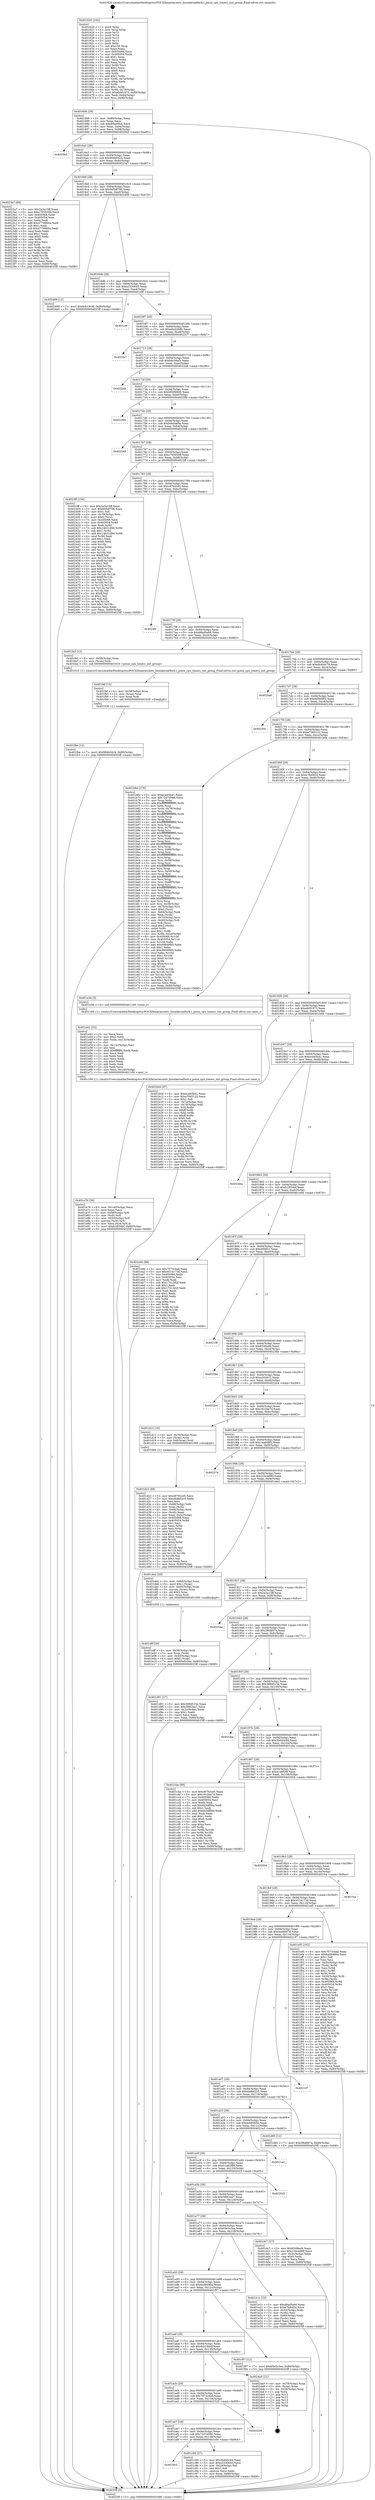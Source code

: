 digraph "0x401620" {
  label = "0x401620 (/mnt/c/Users/mathe/Desktop/tcc/POCII/binaries/extr_linuxkernelfork.c_posix_cpu_timers_init_group_Final-ollvm.out::main(0))"
  labelloc = "t"
  node[shape=record]

  Entry [label="",width=0.3,height=0.3,shape=circle,fillcolor=black,style=filled]
  "0x401686" [label="{
     0x401686 [29]\l
     | [instrs]\l
     &nbsp;&nbsp;0x401686 \<+3\>: mov -0x80(%rbp),%eax\l
     &nbsp;&nbsp;0x401689 \<+2\>: mov %eax,%ecx\l
     &nbsp;&nbsp;0x40168b \<+6\>: sub $0x8f4a93b4,%ecx\l
     &nbsp;&nbsp;0x401691 \<+6\>: mov %eax,-0x94(%rbp)\l
     &nbsp;&nbsp;0x401697 \<+6\>: mov %ecx,-0x98(%rbp)\l
     &nbsp;&nbsp;0x40169d \<+6\>: je 00000000004020b5 \<main+0xa95\>\l
  }"]
  "0x4020b5" [label="{
     0x4020b5\l
  }", style=dashed]
  "0x4016a3" [label="{
     0x4016a3 [28]\l
     | [instrs]\l
     &nbsp;&nbsp;0x4016a3 \<+5\>: jmp 00000000004016a8 \<main+0x88\>\l
     &nbsp;&nbsp;0x4016a8 \<+6\>: mov -0x94(%rbp),%eax\l
     &nbsp;&nbsp;0x4016ae \<+5\>: sub $0x984b0424,%eax\l
     &nbsp;&nbsp;0x4016b3 \<+6\>: mov %eax,-0x9c(%rbp)\l
     &nbsp;&nbsp;0x4016b9 \<+6\>: je 00000000004023a7 \<main+0xd87\>\l
  }"]
  Exit [label="",width=0.3,height=0.3,shape=circle,fillcolor=black,style=filled,peripheries=2]
  "0x4023a7" [label="{
     0x4023a7 [88]\l
     | [instrs]\l
     &nbsp;&nbsp;0x4023a7 \<+5\>: mov $0x2a3a15ff,%eax\l
     &nbsp;&nbsp;0x4023ac \<+5\>: mov $0xc7659308,%ecx\l
     &nbsp;&nbsp;0x4023b1 \<+7\>: mov 0x405068,%edx\l
     &nbsp;&nbsp;0x4023b8 \<+7\>: mov 0x405054,%esi\l
     &nbsp;&nbsp;0x4023bf \<+2\>: mov %edx,%edi\l
     &nbsp;&nbsp;0x4023c1 \<+6\>: add $0x4779860a,%edi\l
     &nbsp;&nbsp;0x4023c7 \<+3\>: sub $0x1,%edi\l
     &nbsp;&nbsp;0x4023ca \<+6\>: sub $0x4779860a,%edi\l
     &nbsp;&nbsp;0x4023d0 \<+3\>: imul %edi,%edx\l
     &nbsp;&nbsp;0x4023d3 \<+3\>: and $0x1,%edx\l
     &nbsp;&nbsp;0x4023d6 \<+3\>: cmp $0x0,%edx\l
     &nbsp;&nbsp;0x4023d9 \<+4\>: sete %r8b\l
     &nbsp;&nbsp;0x4023dd \<+3\>: cmp $0xa,%esi\l
     &nbsp;&nbsp;0x4023e0 \<+4\>: setl %r9b\l
     &nbsp;&nbsp;0x4023e4 \<+3\>: mov %r8b,%r10b\l
     &nbsp;&nbsp;0x4023e7 \<+3\>: and %r9b,%r10b\l
     &nbsp;&nbsp;0x4023ea \<+3\>: xor %r9b,%r8b\l
     &nbsp;&nbsp;0x4023ed \<+3\>: or %r8b,%r10b\l
     &nbsp;&nbsp;0x4023f0 \<+4\>: test $0x1,%r10b\l
     &nbsp;&nbsp;0x4023f4 \<+3\>: cmovne %ecx,%eax\l
     &nbsp;&nbsp;0x4023f7 \<+3\>: mov %eax,-0x80(%rbp)\l
     &nbsp;&nbsp;0x4023fa \<+5\>: jmp 00000000004025ff \<main+0xfdf\>\l
  }"]
  "0x4016bf" [label="{
     0x4016bf [28]\l
     | [instrs]\l
     &nbsp;&nbsp;0x4016bf \<+5\>: jmp 00000000004016c4 \<main+0xa4\>\l
     &nbsp;&nbsp;0x4016c4 \<+6\>: mov -0x94(%rbp),%eax\l
     &nbsp;&nbsp;0x4016ca \<+5\>: sub $0x9d5df706,%eax\l
     &nbsp;&nbsp;0x4016cf \<+6\>: mov %eax,-0xa0(%rbp)\l
     &nbsp;&nbsp;0x4016d5 \<+6\>: je 0000000000402499 \<main+0xe79\>\l
  }"]
  "0x401fbe" [label="{
     0x401fbe [12]\l
     | [instrs]\l
     &nbsp;&nbsp;0x401fbe \<+7\>: movl $0x984b0424,-0x80(%rbp)\l
     &nbsp;&nbsp;0x401fc5 \<+5\>: jmp 00000000004025ff \<main+0xfdf\>\l
  }"]
  "0x402499" [label="{
     0x402499 [12]\l
     | [instrs]\l
     &nbsp;&nbsp;0x402499 \<+7\>: movl $0x6cb1944f,-0x80(%rbp)\l
     &nbsp;&nbsp;0x4024a0 \<+5\>: jmp 00000000004025ff \<main+0xfdf\>\l
  }"]
  "0x4016db" [label="{
     0x4016db [28]\l
     | [instrs]\l
     &nbsp;&nbsp;0x4016db \<+5\>: jmp 00000000004016e0 \<main+0xc0\>\l
     &nbsp;&nbsp;0x4016e0 \<+6\>: mov -0x94(%rbp),%eax\l
     &nbsp;&nbsp;0x4016e6 \<+5\>: sub $0xa3330645,%eax\l
     &nbsp;&nbsp;0x4016eb \<+6\>: mov %eax,-0xa4(%rbp)\l
     &nbsp;&nbsp;0x4016f1 \<+6\>: je 0000000000401c9f \<main+0x67f\>\l
  }"]
  "0x401faf" [label="{
     0x401faf [15]\l
     | [instrs]\l
     &nbsp;&nbsp;0x401faf \<+4\>: mov -0x58(%rbp),%rax\l
     &nbsp;&nbsp;0x401fb3 \<+3\>: mov (%rax),%rax\l
     &nbsp;&nbsp;0x401fb6 \<+3\>: mov %rax,%rdi\l
     &nbsp;&nbsp;0x401fb9 \<+5\>: call 0000000000401030 \<free@plt\>\l
     | [calls]\l
     &nbsp;&nbsp;0x401030 \{1\} (unknown)\l
  }"]
  "0x401c9f" [label="{
     0x401c9f\l
  }", style=dashed]
  "0x4016f7" [label="{
     0x4016f7 [28]\l
     | [instrs]\l
     &nbsp;&nbsp;0x4016f7 \<+5\>: jmp 00000000004016fc \<main+0xdc\>\l
     &nbsp;&nbsp;0x4016fc \<+6\>: mov -0x94(%rbp),%eax\l
     &nbsp;&nbsp;0x401702 \<+5\>: sub $0xa6ad2b8b,%eax\l
     &nbsp;&nbsp;0x401707 \<+6\>: mov %eax,-0xa8(%rbp)\l
     &nbsp;&nbsp;0x40170d \<+6\>: je 00000000004025c7 \<main+0xfa7\>\l
  }"]
  "0x401e76" [label="{
     0x401e76 [39]\l
     | [instrs]\l
     &nbsp;&nbsp;0x401e76 \<+6\>: mov -0x140(%rbp),%ecx\l
     &nbsp;&nbsp;0x401e7c \<+3\>: imul %eax,%ecx\l
     &nbsp;&nbsp;0x401e7f \<+4\>: mov -0x58(%rbp),%r8\l
     &nbsp;&nbsp;0x401e83 \<+3\>: mov (%r8),%r8\l
     &nbsp;&nbsp;0x401e86 \<+4\>: mov -0x50(%rbp),%r9\l
     &nbsp;&nbsp;0x401e8a \<+3\>: movslq (%r9),%r9\l
     &nbsp;&nbsp;0x401e8d \<+4\>: mov %ecx,(%r8,%r9,4)\l
     &nbsp;&nbsp;0x401e91 \<+7\>: movl $0xfc2854bf,-0x80(%rbp)\l
     &nbsp;&nbsp;0x401e98 \<+5\>: jmp 00000000004025ff \<main+0xfdf\>\l
  }"]
  "0x4025c7" [label="{
     0x4025c7\l
  }", style=dashed]
  "0x401713" [label="{
     0x401713 [28]\l
     | [instrs]\l
     &nbsp;&nbsp;0x401713 \<+5\>: jmp 0000000000401718 \<main+0xf8\>\l
     &nbsp;&nbsp;0x401718 \<+6\>: mov -0x94(%rbp),%eax\l
     &nbsp;&nbsp;0x40171e \<+5\>: sub $0xb6c56af2,%eax\l
     &nbsp;&nbsp;0x401723 \<+6\>: mov %eax,-0xac(%rbp)\l
     &nbsp;&nbsp;0x401729 \<+6\>: je 00000000004022a8 \<main+0xc88\>\l
  }"]
  "0x401e42" [label="{
     0x401e42 [52]\l
     | [instrs]\l
     &nbsp;&nbsp;0x401e42 \<+2\>: xor %ecx,%ecx\l
     &nbsp;&nbsp;0x401e44 \<+5\>: mov $0x2,%edx\l
     &nbsp;&nbsp;0x401e49 \<+6\>: mov %edx,-0x13c(%rbp)\l
     &nbsp;&nbsp;0x401e4f \<+1\>: cltd\l
     &nbsp;&nbsp;0x401e50 \<+6\>: mov -0x13c(%rbp),%esi\l
     &nbsp;&nbsp;0x401e56 \<+2\>: idiv %esi\l
     &nbsp;&nbsp;0x401e58 \<+6\>: imul $0xfffffffe,%edx,%edx\l
     &nbsp;&nbsp;0x401e5e \<+2\>: mov %ecx,%edi\l
     &nbsp;&nbsp;0x401e60 \<+2\>: sub %edx,%edi\l
     &nbsp;&nbsp;0x401e62 \<+2\>: mov %ecx,%edx\l
     &nbsp;&nbsp;0x401e64 \<+3\>: sub $0x1,%edx\l
     &nbsp;&nbsp;0x401e67 \<+2\>: add %edx,%edi\l
     &nbsp;&nbsp;0x401e69 \<+2\>: sub %edi,%ecx\l
     &nbsp;&nbsp;0x401e6b \<+6\>: mov %ecx,-0x140(%rbp)\l
     &nbsp;&nbsp;0x401e71 \<+5\>: call 0000000000401160 \<next_i\>\l
     | [calls]\l
     &nbsp;&nbsp;0x401160 \{1\} (/mnt/c/Users/mathe/Desktop/tcc/POCII/binaries/extr_linuxkernelfork.c_posix_cpu_timers_init_group_Final-ollvm.out::next_i)\l
  }"]
  "0x4022a8" [label="{
     0x4022a8\l
  }", style=dashed]
  "0x40172f" [label="{
     0x40172f [28]\l
     | [instrs]\l
     &nbsp;&nbsp;0x40172f \<+5\>: jmp 0000000000401734 \<main+0x114\>\l
     &nbsp;&nbsp;0x401734 \<+6\>: mov -0x94(%rbp),%eax\l
     &nbsp;&nbsp;0x40173a \<+5\>: sub $0xb9386690,%eax\l
     &nbsp;&nbsp;0x40173f \<+6\>: mov %eax,-0xb0(%rbp)\l
     &nbsp;&nbsp;0x401745 \<+6\>: je 0000000000402396 \<main+0xd76\>\l
  }"]
  "0x401dff" [label="{
     0x401dff [29]\l
     | [instrs]\l
     &nbsp;&nbsp;0x401dff \<+4\>: mov -0x58(%rbp),%rdi\l
     &nbsp;&nbsp;0x401e03 \<+3\>: mov %rax,(%rdi)\l
     &nbsp;&nbsp;0x401e06 \<+4\>: mov -0x50(%rbp),%rax\l
     &nbsp;&nbsp;0x401e0a \<+6\>: movl $0x0,(%rax)\l
     &nbsp;&nbsp;0x401e10 \<+7\>: movl $0x65e5c3ee,-0x80(%rbp)\l
     &nbsp;&nbsp;0x401e17 \<+5\>: jmp 00000000004025ff \<main+0xfdf\>\l
  }"]
  "0x402396" [label="{
     0x402396\l
  }", style=dashed]
  "0x40174b" [label="{
     0x40174b [28]\l
     | [instrs]\l
     &nbsp;&nbsp;0x40174b \<+5\>: jmp 0000000000401750 \<main+0x130\>\l
     &nbsp;&nbsp;0x401750 \<+6\>: mov -0x94(%rbp),%eax\l
     &nbsp;&nbsp;0x401756 \<+5\>: sub $0xbdebba9a,%eax\l
     &nbsp;&nbsp;0x40175b \<+6\>: mov %eax,-0xb4(%rbp)\l
     &nbsp;&nbsp;0x401761 \<+6\>: je 0000000000402548 \<main+0xf28\>\l
  }"]
  "0x401d22" [label="{
     0x401d22 [99]\l
     | [instrs]\l
     &nbsp;&nbsp;0x401d22 \<+5\>: mov $0xc8792cd5,%ecx\l
     &nbsp;&nbsp;0x401d27 \<+5\>: mov $0x4bdb02c5,%edx\l
     &nbsp;&nbsp;0x401d2c \<+2\>: xor %esi,%esi\l
     &nbsp;&nbsp;0x401d2e \<+4\>: mov -0x68(%rbp),%rdi\l
     &nbsp;&nbsp;0x401d32 \<+2\>: mov %eax,(%rdi)\l
     &nbsp;&nbsp;0x401d34 \<+4\>: mov -0x68(%rbp),%rdi\l
     &nbsp;&nbsp;0x401d38 \<+2\>: mov (%rdi),%eax\l
     &nbsp;&nbsp;0x401d3a \<+3\>: mov %eax,-0x2c(%rbp)\l
     &nbsp;&nbsp;0x401d3d \<+7\>: mov 0x405068,%eax\l
     &nbsp;&nbsp;0x401d44 \<+8\>: mov 0x405054,%r8d\l
     &nbsp;&nbsp;0x401d4c \<+3\>: sub $0x1,%esi\l
     &nbsp;&nbsp;0x401d4f \<+3\>: mov %eax,%r9d\l
     &nbsp;&nbsp;0x401d52 \<+3\>: add %esi,%r9d\l
     &nbsp;&nbsp;0x401d55 \<+4\>: imul %r9d,%eax\l
     &nbsp;&nbsp;0x401d59 \<+3\>: and $0x1,%eax\l
     &nbsp;&nbsp;0x401d5c \<+3\>: cmp $0x0,%eax\l
     &nbsp;&nbsp;0x401d5f \<+4\>: sete %r10b\l
     &nbsp;&nbsp;0x401d63 \<+4\>: cmp $0xa,%r8d\l
     &nbsp;&nbsp;0x401d67 \<+4\>: setl %r11b\l
     &nbsp;&nbsp;0x401d6b \<+3\>: mov %r10b,%bl\l
     &nbsp;&nbsp;0x401d6e \<+3\>: and %r11b,%bl\l
     &nbsp;&nbsp;0x401d71 \<+3\>: xor %r11b,%r10b\l
     &nbsp;&nbsp;0x401d74 \<+3\>: or %r10b,%bl\l
     &nbsp;&nbsp;0x401d77 \<+3\>: test $0x1,%bl\l
     &nbsp;&nbsp;0x401d7a \<+3\>: cmovne %edx,%ecx\l
     &nbsp;&nbsp;0x401d7d \<+3\>: mov %ecx,-0x80(%rbp)\l
     &nbsp;&nbsp;0x401d80 \<+5\>: jmp 00000000004025ff \<main+0xfdf\>\l
  }"]
  "0x402548" [label="{
     0x402548\l
  }", style=dashed]
  "0x401767" [label="{
     0x401767 [28]\l
     | [instrs]\l
     &nbsp;&nbsp;0x401767 \<+5\>: jmp 000000000040176c \<main+0x14c\>\l
     &nbsp;&nbsp;0x40176c \<+6\>: mov -0x94(%rbp),%eax\l
     &nbsp;&nbsp;0x401772 \<+5\>: sub $0xc7659308,%eax\l
     &nbsp;&nbsp;0x401777 \<+6\>: mov %eax,-0xb8(%rbp)\l
     &nbsp;&nbsp;0x40177d \<+6\>: je 00000000004023ff \<main+0xddf\>\l
  }"]
  "0x401b03" [label="{
     0x401b03\l
  }", style=dashed]
  "0x4023ff" [label="{
     0x4023ff [154]\l
     | [instrs]\l
     &nbsp;&nbsp;0x4023ff \<+5\>: mov $0x2a3a15ff,%eax\l
     &nbsp;&nbsp;0x402404 \<+5\>: mov $0x9d5df706,%ecx\l
     &nbsp;&nbsp;0x402409 \<+2\>: mov $0x1,%dl\l
     &nbsp;&nbsp;0x40240b \<+4\>: mov -0x78(%rbp),%rsi\l
     &nbsp;&nbsp;0x40240f \<+6\>: movl $0x0,(%rsi)\l
     &nbsp;&nbsp;0x402415 \<+7\>: mov 0x405068,%edi\l
     &nbsp;&nbsp;0x40241c \<+8\>: mov 0x405054,%r8d\l
     &nbsp;&nbsp;0x402424 \<+3\>: mov %edi,%r9d\l
     &nbsp;&nbsp;0x402427 \<+7\>: sub $0x14b31d8d,%r9d\l
     &nbsp;&nbsp;0x40242e \<+4\>: sub $0x1,%r9d\l
     &nbsp;&nbsp;0x402432 \<+7\>: add $0x14b31d8d,%r9d\l
     &nbsp;&nbsp;0x402439 \<+4\>: imul %r9d,%edi\l
     &nbsp;&nbsp;0x40243d \<+3\>: and $0x1,%edi\l
     &nbsp;&nbsp;0x402440 \<+3\>: cmp $0x0,%edi\l
     &nbsp;&nbsp;0x402443 \<+4\>: sete %r10b\l
     &nbsp;&nbsp;0x402447 \<+4\>: cmp $0xa,%r8d\l
     &nbsp;&nbsp;0x40244b \<+4\>: setl %r11b\l
     &nbsp;&nbsp;0x40244f \<+3\>: mov %r10b,%bl\l
     &nbsp;&nbsp;0x402452 \<+3\>: xor $0xff,%bl\l
     &nbsp;&nbsp;0x402455 \<+3\>: mov %r11b,%r14b\l
     &nbsp;&nbsp;0x402458 \<+4\>: xor $0xff,%r14b\l
     &nbsp;&nbsp;0x40245c \<+3\>: xor $0x1,%dl\l
     &nbsp;&nbsp;0x40245f \<+3\>: mov %bl,%r15b\l
     &nbsp;&nbsp;0x402462 \<+4\>: and $0xff,%r15b\l
     &nbsp;&nbsp;0x402466 \<+3\>: and %dl,%r10b\l
     &nbsp;&nbsp;0x402469 \<+3\>: mov %r14b,%r12b\l
     &nbsp;&nbsp;0x40246c \<+4\>: and $0xff,%r12b\l
     &nbsp;&nbsp;0x402470 \<+3\>: and %dl,%r11b\l
     &nbsp;&nbsp;0x402473 \<+3\>: or %r10b,%r15b\l
     &nbsp;&nbsp;0x402476 \<+3\>: or %r11b,%r12b\l
     &nbsp;&nbsp;0x402479 \<+3\>: xor %r12b,%r15b\l
     &nbsp;&nbsp;0x40247c \<+3\>: or %r14b,%bl\l
     &nbsp;&nbsp;0x40247f \<+3\>: xor $0xff,%bl\l
     &nbsp;&nbsp;0x402482 \<+3\>: or $0x1,%dl\l
     &nbsp;&nbsp;0x402485 \<+2\>: and %dl,%bl\l
     &nbsp;&nbsp;0x402487 \<+3\>: or %bl,%r15b\l
     &nbsp;&nbsp;0x40248a \<+4\>: test $0x1,%r15b\l
     &nbsp;&nbsp;0x40248e \<+3\>: cmovne %ecx,%eax\l
     &nbsp;&nbsp;0x402491 \<+3\>: mov %eax,-0x80(%rbp)\l
     &nbsp;&nbsp;0x402494 \<+5\>: jmp 00000000004025ff \<main+0xfdf\>\l
  }"]
  "0x401783" [label="{
     0x401783 [28]\l
     | [instrs]\l
     &nbsp;&nbsp;0x401783 \<+5\>: jmp 0000000000401788 \<main+0x168\>\l
     &nbsp;&nbsp;0x401788 \<+6\>: mov -0x94(%rbp),%eax\l
     &nbsp;&nbsp;0x40178e \<+5\>: sub $0xc8792cd5,%eax\l
     &nbsp;&nbsp;0x401793 \<+6\>: mov %eax,-0xbc(%rbp)\l
     &nbsp;&nbsp;0x401799 \<+6\>: je 00000000004024fc \<main+0xedc\>\l
  }"]
  "0x401c84" [label="{
     0x401c84 [27]\l
     | [instrs]\l
     &nbsp;&nbsp;0x401c84 \<+5\>: mov $0x3bd40c84,%eax\l
     &nbsp;&nbsp;0x401c89 \<+5\>: mov $0xa3330645,%ecx\l
     &nbsp;&nbsp;0x401c8e \<+3\>: mov -0x2d(%rbp),%dl\l
     &nbsp;&nbsp;0x401c91 \<+3\>: test $0x1,%dl\l
     &nbsp;&nbsp;0x401c94 \<+3\>: cmovne %ecx,%eax\l
     &nbsp;&nbsp;0x401c97 \<+3\>: mov %eax,-0x80(%rbp)\l
     &nbsp;&nbsp;0x401c9a \<+5\>: jmp 00000000004025ff \<main+0xfdf\>\l
  }"]
  "0x4024fc" [label="{
     0x4024fc\l
  }", style=dashed]
  "0x40179f" [label="{
     0x40179f [28]\l
     | [instrs]\l
     &nbsp;&nbsp;0x40179f \<+5\>: jmp 00000000004017a4 \<main+0x184\>\l
     &nbsp;&nbsp;0x4017a4 \<+6\>: mov -0x94(%rbp),%eax\l
     &nbsp;&nbsp;0x4017aa \<+5\>: sub $0xd8ad5a66,%eax\l
     &nbsp;&nbsp;0x4017af \<+6\>: mov %eax,-0xc0(%rbp)\l
     &nbsp;&nbsp;0x4017b5 \<+6\>: je 0000000000401fa3 \<main+0x983\>\l
  }"]
  "0x401ae7" [label="{
     0x401ae7 [28]\l
     | [instrs]\l
     &nbsp;&nbsp;0x401ae7 \<+5\>: jmp 0000000000401aec \<main+0x4cc\>\l
     &nbsp;&nbsp;0x401aec \<+6\>: mov -0x94(%rbp),%eax\l
     &nbsp;&nbsp;0x401af2 \<+5\>: sub $0x72d7d566,%eax\l
     &nbsp;&nbsp;0x401af7 \<+6\>: mov %eax,-0x138(%rbp)\l
     &nbsp;&nbsp;0x401afd \<+6\>: je 0000000000401c84 \<main+0x664\>\l
  }"]
  "0x401fa3" [label="{
     0x401fa3 [12]\l
     | [instrs]\l
     &nbsp;&nbsp;0x401fa3 \<+4\>: mov -0x58(%rbp),%rax\l
     &nbsp;&nbsp;0x401fa7 \<+3\>: mov (%rax),%rdi\l
     &nbsp;&nbsp;0x401faa \<+5\>: call 0000000000401610 \<posix_cpu_timers_init_group\>\l
     | [calls]\l
     &nbsp;&nbsp;0x401610 \{1\} (/mnt/c/Users/mathe/Desktop/tcc/POCII/binaries/extr_linuxkernelfork.c_posix_cpu_timers_init_group_Final-ollvm.out::posix_cpu_timers_init_group)\l
  }"]
  "0x4017bb" [label="{
     0x4017bb [28]\l
     | [instrs]\l
     &nbsp;&nbsp;0x4017bb \<+5\>: jmp 00000000004017c0 \<main+0x1a0\>\l
     &nbsp;&nbsp;0x4017c0 \<+6\>: mov -0x94(%rbp),%eax\l
     &nbsp;&nbsp;0x4017c6 \<+5\>: sub $0xdb40dc78,%eax\l
     &nbsp;&nbsp;0x4017cb \<+6\>: mov %eax,-0xc4(%rbp)\l
     &nbsp;&nbsp;0x4017d1 \<+6\>: je 00000000004025a0 \<main+0xf80\>\l
  }"]
  "0x402529" [label="{
     0x402529\l
  }", style=dashed]
  "0x4025a0" [label="{
     0x4025a0\l
  }", style=dashed]
  "0x4017d7" [label="{
     0x4017d7 [28]\l
     | [instrs]\l
     &nbsp;&nbsp;0x4017d7 \<+5\>: jmp 00000000004017dc \<main+0x1bc\>\l
     &nbsp;&nbsp;0x4017dc \<+6\>: mov -0x94(%rbp),%eax\l
     &nbsp;&nbsp;0x4017e2 \<+5\>: sub $0xde9edf02,%eax\l
     &nbsp;&nbsp;0x4017e7 \<+6\>: mov %eax,-0xc8(%rbp)\l
     &nbsp;&nbsp;0x4017ed \<+6\>: je 000000000040230c \<main+0xcec\>\l
  }"]
  "0x401acb" [label="{
     0x401acb [28]\l
     | [instrs]\l
     &nbsp;&nbsp;0x401acb \<+5\>: jmp 0000000000401ad0 \<main+0x4b0\>\l
     &nbsp;&nbsp;0x401ad0 \<+6\>: mov -0x94(%rbp),%eax\l
     &nbsp;&nbsp;0x401ad6 \<+5\>: sub $0x7073c4ad,%eax\l
     &nbsp;&nbsp;0x401adb \<+6\>: mov %eax,-0x134(%rbp)\l
     &nbsp;&nbsp;0x401ae1 \<+6\>: je 0000000000402529 \<main+0xf09\>\l
  }"]
  "0x40230c" [label="{
     0x40230c\l
  }", style=dashed]
  "0x4017f3" [label="{
     0x4017f3 [28]\l
     | [instrs]\l
     &nbsp;&nbsp;0x4017f3 \<+5\>: jmp 00000000004017f8 \<main+0x1d8\>\l
     &nbsp;&nbsp;0x4017f8 \<+6\>: mov -0x94(%rbp),%eax\l
     &nbsp;&nbsp;0x4017fe \<+5\>: sub $0xe7065122,%eax\l
     &nbsp;&nbsp;0x401803 \<+6\>: mov %eax,-0xcc(%rbp)\l
     &nbsp;&nbsp;0x401809 \<+6\>: je 0000000000401b6e \<main+0x54e\>\l
  }"]
  "0x4024a5" [label="{
     0x4024a5 [21]\l
     | [instrs]\l
     &nbsp;&nbsp;0x4024a5 \<+4\>: mov -0x78(%rbp),%rax\l
     &nbsp;&nbsp;0x4024a9 \<+2\>: mov (%rax),%eax\l
     &nbsp;&nbsp;0x4024ab \<+4\>: lea -0x28(%rbp),%rsp\l
     &nbsp;&nbsp;0x4024af \<+1\>: pop %rbx\l
     &nbsp;&nbsp;0x4024b0 \<+2\>: pop %r12\l
     &nbsp;&nbsp;0x4024b2 \<+2\>: pop %r13\l
     &nbsp;&nbsp;0x4024b4 \<+2\>: pop %r14\l
     &nbsp;&nbsp;0x4024b6 \<+2\>: pop %r15\l
     &nbsp;&nbsp;0x4024b8 \<+1\>: pop %rbp\l
     &nbsp;&nbsp;0x4024b9 \<+1\>: ret\l
  }"]
  "0x401b6e" [label="{
     0x401b6e [278]\l
     | [instrs]\l
     &nbsp;&nbsp;0x401b6e \<+5\>: mov $0xecd45b41,%eax\l
     &nbsp;&nbsp;0x401b73 \<+5\>: mov $0x72d7d566,%ecx\l
     &nbsp;&nbsp;0x401b78 \<+3\>: mov %rsp,%rdx\l
     &nbsp;&nbsp;0x401b7b \<+4\>: add $0xfffffffffffffff0,%rdx\l
     &nbsp;&nbsp;0x401b7f \<+3\>: mov %rdx,%rsp\l
     &nbsp;&nbsp;0x401b82 \<+4\>: mov %rdx,-0x78(%rbp)\l
     &nbsp;&nbsp;0x401b86 \<+3\>: mov %rsp,%rdx\l
     &nbsp;&nbsp;0x401b89 \<+4\>: add $0xfffffffffffffff0,%rdx\l
     &nbsp;&nbsp;0x401b8d \<+3\>: mov %rdx,%rsp\l
     &nbsp;&nbsp;0x401b90 \<+3\>: mov %rsp,%rsi\l
     &nbsp;&nbsp;0x401b93 \<+4\>: add $0xfffffffffffffff0,%rsi\l
     &nbsp;&nbsp;0x401b97 \<+3\>: mov %rsi,%rsp\l
     &nbsp;&nbsp;0x401b9a \<+4\>: mov %rsi,-0x70(%rbp)\l
     &nbsp;&nbsp;0x401b9e \<+3\>: mov %rsp,%rsi\l
     &nbsp;&nbsp;0x401ba1 \<+4\>: add $0xfffffffffffffff0,%rsi\l
     &nbsp;&nbsp;0x401ba5 \<+3\>: mov %rsi,%rsp\l
     &nbsp;&nbsp;0x401ba8 \<+4\>: mov %rsi,-0x68(%rbp)\l
     &nbsp;&nbsp;0x401bac \<+3\>: mov %rsp,%rsi\l
     &nbsp;&nbsp;0x401baf \<+4\>: add $0xfffffffffffffff0,%rsi\l
     &nbsp;&nbsp;0x401bb3 \<+3\>: mov %rsi,%rsp\l
     &nbsp;&nbsp;0x401bb6 \<+4\>: mov %rsi,-0x60(%rbp)\l
     &nbsp;&nbsp;0x401bba \<+3\>: mov %rsp,%rsi\l
     &nbsp;&nbsp;0x401bbd \<+4\>: add $0xfffffffffffffff0,%rsi\l
     &nbsp;&nbsp;0x401bc1 \<+3\>: mov %rsi,%rsp\l
     &nbsp;&nbsp;0x401bc4 \<+4\>: mov %rsi,-0x58(%rbp)\l
     &nbsp;&nbsp;0x401bc8 \<+3\>: mov %rsp,%rsi\l
     &nbsp;&nbsp;0x401bcb \<+4\>: add $0xfffffffffffffff0,%rsi\l
     &nbsp;&nbsp;0x401bcf \<+3\>: mov %rsi,%rsp\l
     &nbsp;&nbsp;0x401bd2 \<+4\>: mov %rsi,-0x50(%rbp)\l
     &nbsp;&nbsp;0x401bd6 \<+3\>: mov %rsp,%rsi\l
     &nbsp;&nbsp;0x401bd9 \<+4\>: add $0xfffffffffffffff0,%rsi\l
     &nbsp;&nbsp;0x401bdd \<+3\>: mov %rsi,%rsp\l
     &nbsp;&nbsp;0x401be0 \<+4\>: mov %rsi,-0x48(%rbp)\l
     &nbsp;&nbsp;0x401be4 \<+3\>: mov %rsp,%rsi\l
     &nbsp;&nbsp;0x401be7 \<+4\>: add $0xfffffffffffffff0,%rsi\l
     &nbsp;&nbsp;0x401beb \<+3\>: mov %rsi,%rsp\l
     &nbsp;&nbsp;0x401bee \<+4\>: mov %rsi,-0x40(%rbp)\l
     &nbsp;&nbsp;0x401bf2 \<+3\>: mov %rsp,%rsi\l
     &nbsp;&nbsp;0x401bf5 \<+4\>: add $0xfffffffffffffff0,%rsi\l
     &nbsp;&nbsp;0x401bf9 \<+3\>: mov %rsi,%rsp\l
     &nbsp;&nbsp;0x401bfc \<+4\>: mov %rsi,-0x38(%rbp)\l
     &nbsp;&nbsp;0x401c00 \<+4\>: mov -0x78(%rbp),%rsi\l
     &nbsp;&nbsp;0x401c04 \<+6\>: movl $0x0,(%rsi)\l
     &nbsp;&nbsp;0x401c0a \<+6\>: mov -0x84(%rbp),%edi\l
     &nbsp;&nbsp;0x401c10 \<+2\>: mov %edi,(%rdx)\l
     &nbsp;&nbsp;0x401c12 \<+4\>: mov -0x70(%rbp),%rsi\l
     &nbsp;&nbsp;0x401c16 \<+7\>: mov -0x90(%rbp),%r8\l
     &nbsp;&nbsp;0x401c1d \<+3\>: mov %r8,(%rsi)\l
     &nbsp;&nbsp;0x401c20 \<+3\>: cmpl $0x2,(%rdx)\l
     &nbsp;&nbsp;0x401c23 \<+4\>: setne %r9b\l
     &nbsp;&nbsp;0x401c27 \<+4\>: and $0x1,%r9b\l
     &nbsp;&nbsp;0x401c2b \<+4\>: mov %r9b,-0x2d(%rbp)\l
     &nbsp;&nbsp;0x401c2f \<+8\>: mov 0x405068,%r10d\l
     &nbsp;&nbsp;0x401c37 \<+8\>: mov 0x405054,%r11d\l
     &nbsp;&nbsp;0x401c3f \<+3\>: mov %r10d,%ebx\l
     &nbsp;&nbsp;0x401c42 \<+6\>: add $0xd96499f3,%ebx\l
     &nbsp;&nbsp;0x401c48 \<+3\>: sub $0x1,%ebx\l
     &nbsp;&nbsp;0x401c4b \<+6\>: sub $0xd96499f3,%ebx\l
     &nbsp;&nbsp;0x401c51 \<+4\>: imul %ebx,%r10d\l
     &nbsp;&nbsp;0x401c55 \<+4\>: and $0x1,%r10d\l
     &nbsp;&nbsp;0x401c59 \<+4\>: cmp $0x0,%r10d\l
     &nbsp;&nbsp;0x401c5d \<+4\>: sete %r9b\l
     &nbsp;&nbsp;0x401c61 \<+4\>: cmp $0xa,%r11d\l
     &nbsp;&nbsp;0x401c65 \<+4\>: setl %r14b\l
     &nbsp;&nbsp;0x401c69 \<+3\>: mov %r9b,%r15b\l
     &nbsp;&nbsp;0x401c6c \<+3\>: and %r14b,%r15b\l
     &nbsp;&nbsp;0x401c6f \<+3\>: xor %r14b,%r9b\l
     &nbsp;&nbsp;0x401c72 \<+3\>: or %r9b,%r15b\l
     &nbsp;&nbsp;0x401c75 \<+4\>: test $0x1,%r15b\l
     &nbsp;&nbsp;0x401c79 \<+3\>: cmovne %ecx,%eax\l
     &nbsp;&nbsp;0x401c7c \<+3\>: mov %eax,-0x80(%rbp)\l
     &nbsp;&nbsp;0x401c7f \<+5\>: jmp 00000000004025ff \<main+0xfdf\>\l
  }"]
  "0x40180f" [label="{
     0x40180f [28]\l
     | [instrs]\l
     &nbsp;&nbsp;0x40180f \<+5\>: jmp 0000000000401814 \<main+0x1f4\>\l
     &nbsp;&nbsp;0x401814 \<+6\>: mov -0x94(%rbp),%eax\l
     &nbsp;&nbsp;0x40181a \<+5\>: sub $0xe7fe6454,%eax\l
     &nbsp;&nbsp;0x40181f \<+6\>: mov %eax,-0xd0(%rbp)\l
     &nbsp;&nbsp;0x401825 \<+6\>: je 0000000000401e3d \<main+0x81d\>\l
  }"]
  "0x401aaf" [label="{
     0x401aaf [28]\l
     | [instrs]\l
     &nbsp;&nbsp;0x401aaf \<+5\>: jmp 0000000000401ab4 \<main+0x494\>\l
     &nbsp;&nbsp;0x401ab4 \<+6\>: mov -0x94(%rbp),%eax\l
     &nbsp;&nbsp;0x401aba \<+5\>: sub $0x6cb1944f,%eax\l
     &nbsp;&nbsp;0x401abf \<+6\>: mov %eax,-0x130(%rbp)\l
     &nbsp;&nbsp;0x401ac5 \<+6\>: je 00000000004024a5 \<main+0xe85\>\l
  }"]
  "0x401e3d" [label="{
     0x401e3d [5]\l
     | [instrs]\l
     &nbsp;&nbsp;0x401e3d \<+5\>: call 0000000000401160 \<next_i\>\l
     | [calls]\l
     &nbsp;&nbsp;0x401160 \{1\} (/mnt/c/Users/mathe/Desktop/tcc/POCII/binaries/extr_linuxkernelfork.c_posix_cpu_timers_init_group_Final-ollvm.out::next_i)\l
  }"]
  "0x40182b" [label="{
     0x40182b [28]\l
     | [instrs]\l
     &nbsp;&nbsp;0x40182b \<+5\>: jmp 0000000000401830 \<main+0x210\>\l
     &nbsp;&nbsp;0x401830 \<+6\>: mov -0x94(%rbp),%eax\l
     &nbsp;&nbsp;0x401836 \<+5\>: sub $0xeb0f1973,%eax\l
     &nbsp;&nbsp;0x40183b \<+6\>: mov %eax,-0xd4(%rbp)\l
     &nbsp;&nbsp;0x401841 \<+6\>: je 0000000000401b0d \<main+0x4ed\>\l
  }"]
  "0x401f97" [label="{
     0x401f97 [12]\l
     | [instrs]\l
     &nbsp;&nbsp;0x401f97 \<+7\>: movl $0x65e5c3ee,-0x80(%rbp)\l
     &nbsp;&nbsp;0x401f9e \<+5\>: jmp 00000000004025ff \<main+0xfdf\>\l
  }"]
  "0x401b0d" [label="{
     0x401b0d [97]\l
     | [instrs]\l
     &nbsp;&nbsp;0x401b0d \<+5\>: mov $0xecd45b41,%eax\l
     &nbsp;&nbsp;0x401b12 \<+5\>: mov $0xe7065122,%ecx\l
     &nbsp;&nbsp;0x401b17 \<+2\>: mov $0x1,%dl\l
     &nbsp;&nbsp;0x401b19 \<+4\>: mov -0x7a(%rbp),%sil\l
     &nbsp;&nbsp;0x401b1d \<+4\>: mov -0x79(%rbp),%dil\l
     &nbsp;&nbsp;0x401b21 \<+3\>: mov %sil,%r8b\l
     &nbsp;&nbsp;0x401b24 \<+4\>: xor $0xff,%r8b\l
     &nbsp;&nbsp;0x401b28 \<+3\>: mov %dil,%r9b\l
     &nbsp;&nbsp;0x401b2b \<+4\>: xor $0xff,%r9b\l
     &nbsp;&nbsp;0x401b2f \<+3\>: xor $0x0,%dl\l
     &nbsp;&nbsp;0x401b32 \<+3\>: mov %r8b,%r10b\l
     &nbsp;&nbsp;0x401b35 \<+4\>: and $0x0,%r10b\l
     &nbsp;&nbsp;0x401b39 \<+3\>: and %dl,%sil\l
     &nbsp;&nbsp;0x401b3c \<+3\>: mov %r9b,%r11b\l
     &nbsp;&nbsp;0x401b3f \<+4\>: and $0x0,%r11b\l
     &nbsp;&nbsp;0x401b43 \<+3\>: and %dl,%dil\l
     &nbsp;&nbsp;0x401b46 \<+3\>: or %sil,%r10b\l
     &nbsp;&nbsp;0x401b49 \<+3\>: or %dil,%r11b\l
     &nbsp;&nbsp;0x401b4c \<+3\>: xor %r11b,%r10b\l
     &nbsp;&nbsp;0x401b4f \<+3\>: or %r9b,%r8b\l
     &nbsp;&nbsp;0x401b52 \<+4\>: xor $0xff,%r8b\l
     &nbsp;&nbsp;0x401b56 \<+3\>: or $0x0,%dl\l
     &nbsp;&nbsp;0x401b59 \<+3\>: and %dl,%r8b\l
     &nbsp;&nbsp;0x401b5c \<+3\>: or %r8b,%r10b\l
     &nbsp;&nbsp;0x401b5f \<+4\>: test $0x1,%r10b\l
     &nbsp;&nbsp;0x401b63 \<+3\>: cmovne %ecx,%eax\l
     &nbsp;&nbsp;0x401b66 \<+3\>: mov %eax,-0x80(%rbp)\l
     &nbsp;&nbsp;0x401b69 \<+5\>: jmp 00000000004025ff \<main+0xfdf\>\l
  }"]
  "0x401847" [label="{
     0x401847 [28]\l
     | [instrs]\l
     &nbsp;&nbsp;0x401847 \<+5\>: jmp 000000000040184c \<main+0x22c\>\l
     &nbsp;&nbsp;0x40184c \<+6\>: mov -0x94(%rbp),%eax\l
     &nbsp;&nbsp;0x401852 \<+5\>: sub $0xecd45b41,%eax\l
     &nbsp;&nbsp;0x401857 \<+6\>: mov %eax,-0xd8(%rbp)\l
     &nbsp;&nbsp;0x40185d \<+6\>: je 00000000004024ba \<main+0xe9a\>\l
  }"]
  "0x4025ff" [label="{
     0x4025ff [5]\l
     | [instrs]\l
     &nbsp;&nbsp;0x4025ff \<+5\>: jmp 0000000000401686 \<main+0x66\>\l
  }"]
  "0x401620" [label="{
     0x401620 [102]\l
     | [instrs]\l
     &nbsp;&nbsp;0x401620 \<+1\>: push %rbp\l
     &nbsp;&nbsp;0x401621 \<+3\>: mov %rsp,%rbp\l
     &nbsp;&nbsp;0x401624 \<+2\>: push %r15\l
     &nbsp;&nbsp;0x401626 \<+2\>: push %r14\l
     &nbsp;&nbsp;0x401628 \<+2\>: push %r13\l
     &nbsp;&nbsp;0x40162a \<+2\>: push %r12\l
     &nbsp;&nbsp;0x40162c \<+1\>: push %rbx\l
     &nbsp;&nbsp;0x40162d \<+7\>: sub $0x138,%rsp\l
     &nbsp;&nbsp;0x401634 \<+2\>: xor %eax,%eax\l
     &nbsp;&nbsp;0x401636 \<+7\>: mov 0x405068,%ecx\l
     &nbsp;&nbsp;0x40163d \<+7\>: mov 0x405054,%edx\l
     &nbsp;&nbsp;0x401644 \<+3\>: sub $0x1,%eax\l
     &nbsp;&nbsp;0x401647 \<+3\>: mov %ecx,%r8d\l
     &nbsp;&nbsp;0x40164a \<+3\>: add %eax,%r8d\l
     &nbsp;&nbsp;0x40164d \<+4\>: imul %r8d,%ecx\l
     &nbsp;&nbsp;0x401651 \<+3\>: and $0x1,%ecx\l
     &nbsp;&nbsp;0x401654 \<+3\>: cmp $0x0,%ecx\l
     &nbsp;&nbsp;0x401657 \<+4\>: sete %r9b\l
     &nbsp;&nbsp;0x40165b \<+4\>: and $0x1,%r9b\l
     &nbsp;&nbsp;0x40165f \<+4\>: mov %r9b,-0x7a(%rbp)\l
     &nbsp;&nbsp;0x401663 \<+3\>: cmp $0xa,%edx\l
     &nbsp;&nbsp;0x401666 \<+4\>: setl %r9b\l
     &nbsp;&nbsp;0x40166a \<+4\>: and $0x1,%r9b\l
     &nbsp;&nbsp;0x40166e \<+4\>: mov %r9b,-0x79(%rbp)\l
     &nbsp;&nbsp;0x401672 \<+7\>: movl $0xeb0f1973,-0x80(%rbp)\l
     &nbsp;&nbsp;0x401679 \<+6\>: mov %edi,-0x84(%rbp)\l
     &nbsp;&nbsp;0x40167f \<+7\>: mov %rsi,-0x90(%rbp)\l
  }"]
  "0x401a93" [label="{
     0x401a93 [28]\l
     | [instrs]\l
     &nbsp;&nbsp;0x401a93 \<+5\>: jmp 0000000000401a98 \<main+0x478\>\l
     &nbsp;&nbsp;0x401a98 \<+6\>: mov -0x94(%rbp),%eax\l
     &nbsp;&nbsp;0x401a9e \<+5\>: sub $0x6a48486a,%eax\l
     &nbsp;&nbsp;0x401aa3 \<+6\>: mov %eax,-0x12c(%rbp)\l
     &nbsp;&nbsp;0x401aa9 \<+6\>: je 0000000000401f97 \<main+0x977\>\l
  }"]
  "0x401e1c" [label="{
     0x401e1c [33]\l
     | [instrs]\l
     &nbsp;&nbsp;0x401e1c \<+5\>: mov $0xd8ad5a66,%eax\l
     &nbsp;&nbsp;0x401e21 \<+5\>: mov $0xe7fe6454,%ecx\l
     &nbsp;&nbsp;0x401e26 \<+4\>: mov -0x50(%rbp),%rdx\l
     &nbsp;&nbsp;0x401e2a \<+2\>: mov (%rdx),%esi\l
     &nbsp;&nbsp;0x401e2c \<+4\>: mov -0x60(%rbp),%rdx\l
     &nbsp;&nbsp;0x401e30 \<+2\>: cmp (%rdx),%esi\l
     &nbsp;&nbsp;0x401e32 \<+3\>: cmovl %ecx,%eax\l
     &nbsp;&nbsp;0x401e35 \<+3\>: mov %eax,-0x80(%rbp)\l
     &nbsp;&nbsp;0x401e38 \<+5\>: jmp 00000000004025ff \<main+0xfdf\>\l
  }"]
  "0x4024ba" [label="{
     0x4024ba\l
  }", style=dashed]
  "0x401863" [label="{
     0x401863 [28]\l
     | [instrs]\l
     &nbsp;&nbsp;0x401863 \<+5\>: jmp 0000000000401868 \<main+0x248\>\l
     &nbsp;&nbsp;0x401868 \<+6\>: mov -0x94(%rbp),%eax\l
     &nbsp;&nbsp;0x40186e \<+5\>: sub $0xfc2854bf,%eax\l
     &nbsp;&nbsp;0x401873 \<+6\>: mov %eax,-0xdc(%rbp)\l
     &nbsp;&nbsp;0x401879 \<+6\>: je 0000000000401e9d \<main+0x87d\>\l
  }"]
  "0x401a77" [label="{
     0x401a77 [28]\l
     | [instrs]\l
     &nbsp;&nbsp;0x401a77 \<+5\>: jmp 0000000000401a7c \<main+0x45c\>\l
     &nbsp;&nbsp;0x401a7c \<+6\>: mov -0x94(%rbp),%eax\l
     &nbsp;&nbsp;0x401a82 \<+5\>: sub $0x65e5c3ee,%eax\l
     &nbsp;&nbsp;0x401a87 \<+6\>: mov %eax,-0x128(%rbp)\l
     &nbsp;&nbsp;0x401a8d \<+6\>: je 0000000000401e1c \<main+0x7fc\>\l
  }"]
  "0x401e9d" [label="{
     0x401e9d [88]\l
     | [instrs]\l
     &nbsp;&nbsp;0x401e9d \<+5\>: mov $0x7073c4ad,%eax\l
     &nbsp;&nbsp;0x401ea2 \<+5\>: mov $0x4514173d,%ecx\l
     &nbsp;&nbsp;0x401ea7 \<+7\>: mov 0x405068,%edx\l
     &nbsp;&nbsp;0x401eae \<+7\>: mov 0x405054,%esi\l
     &nbsp;&nbsp;0x401eb5 \<+2\>: mov %edx,%edi\l
     &nbsp;&nbsp;0x401eb7 \<+6\>: sub $0x17412d2f,%edi\l
     &nbsp;&nbsp;0x401ebd \<+3\>: sub $0x1,%edi\l
     &nbsp;&nbsp;0x401ec0 \<+6\>: add $0x17412d2f,%edi\l
     &nbsp;&nbsp;0x401ec6 \<+3\>: imul %edi,%edx\l
     &nbsp;&nbsp;0x401ec9 \<+3\>: and $0x1,%edx\l
     &nbsp;&nbsp;0x401ecc \<+3\>: cmp $0x0,%edx\l
     &nbsp;&nbsp;0x401ecf \<+4\>: sete %r8b\l
     &nbsp;&nbsp;0x401ed3 \<+3\>: cmp $0xa,%esi\l
     &nbsp;&nbsp;0x401ed6 \<+4\>: setl %r9b\l
     &nbsp;&nbsp;0x401eda \<+3\>: mov %r8b,%r10b\l
     &nbsp;&nbsp;0x401edd \<+3\>: and %r9b,%r10b\l
     &nbsp;&nbsp;0x401ee0 \<+3\>: xor %r9b,%r8b\l
     &nbsp;&nbsp;0x401ee3 \<+3\>: or %r8b,%r10b\l
     &nbsp;&nbsp;0x401ee6 \<+4\>: test $0x1,%r10b\l
     &nbsp;&nbsp;0x401eea \<+3\>: cmovne %ecx,%eax\l
     &nbsp;&nbsp;0x401eed \<+3\>: mov %eax,-0x80(%rbp)\l
     &nbsp;&nbsp;0x401ef0 \<+5\>: jmp 00000000004025ff \<main+0xfdf\>\l
  }"]
  "0x40187f" [label="{
     0x40187f [28]\l
     | [instrs]\l
     &nbsp;&nbsp;0x40187f \<+5\>: jmp 0000000000401884 \<main+0x264\>\l
     &nbsp;&nbsp;0x401884 \<+6\>: mov -0x94(%rbp),%eax\l
     &nbsp;&nbsp;0x40188a \<+5\>: sub $0x46fdf1c,%eax\l
     &nbsp;&nbsp;0x40188f \<+6\>: mov %eax,-0xe0(%rbp)\l
     &nbsp;&nbsp;0x401895 \<+6\>: je 00000000004021f6 \<main+0xbd6\>\l
  }"]
  "0x401dc7" [label="{
     0x401dc7 [27]\l
     | [instrs]\l
     &nbsp;&nbsp;0x401dc7 \<+5\>: mov $0x6348a49,%eax\l
     &nbsp;&nbsp;0x401dcc \<+5\>: mov $0x21bced89,%ecx\l
     &nbsp;&nbsp;0x401dd1 \<+3\>: mov -0x2c(%rbp),%edx\l
     &nbsp;&nbsp;0x401dd4 \<+3\>: cmp $0x0,%edx\l
     &nbsp;&nbsp;0x401dd7 \<+3\>: cmove %ecx,%eax\l
     &nbsp;&nbsp;0x401dda \<+3\>: mov %eax,-0x80(%rbp)\l
     &nbsp;&nbsp;0x401ddd \<+5\>: jmp 00000000004025ff \<main+0xfdf\>\l
  }"]
  "0x4021f6" [label="{
     0x4021f6\l
  }", style=dashed]
  "0x40189b" [label="{
     0x40189b [28]\l
     | [instrs]\l
     &nbsp;&nbsp;0x40189b \<+5\>: jmp 00000000004018a0 \<main+0x280\>\l
     &nbsp;&nbsp;0x4018a0 \<+6\>: mov -0x94(%rbp),%eax\l
     &nbsp;&nbsp;0x4018a6 \<+5\>: sub $0x6348a49,%eax\l
     &nbsp;&nbsp;0x4018ab \<+6\>: mov %eax,-0xe4(%rbp)\l
     &nbsp;&nbsp;0x4018b1 \<+6\>: je 000000000040238a \<main+0xd6a\>\l
  }"]
  "0x401a5b" [label="{
     0x401a5b [28]\l
     | [instrs]\l
     &nbsp;&nbsp;0x401a5b \<+5\>: jmp 0000000000401a60 \<main+0x440\>\l
     &nbsp;&nbsp;0x401a60 \<+6\>: mov -0x94(%rbp),%eax\l
     &nbsp;&nbsp;0x401a66 \<+5\>: sub $0x5f862ee7,%eax\l
     &nbsp;&nbsp;0x401a6b \<+6\>: mov %eax,-0x124(%rbp)\l
     &nbsp;&nbsp;0x401a71 \<+6\>: je 0000000000401dc7 \<main+0x7a7\>\l
  }"]
  "0x40238a" [label="{
     0x40238a\l
  }", style=dashed]
  "0x4018b7" [label="{
     0x4018b7 [28]\l
     | [instrs]\l
     &nbsp;&nbsp;0x4018b7 \<+5\>: jmp 00000000004018bc \<main+0x29c\>\l
     &nbsp;&nbsp;0x4018bc \<+6\>: mov -0x94(%rbp),%eax\l
     &nbsp;&nbsp;0x4018c2 \<+5\>: sub $0xa202815,%eax\l
     &nbsp;&nbsp;0x4018c7 \<+6\>: mov %eax,-0xe8(%rbp)\l
     &nbsp;&nbsp;0x4018cd \<+6\>: je 00000000004022b4 \<main+0xc94\>\l
  }"]
  "0x402025" [label="{
     0x402025\l
  }", style=dashed]
  "0x4022b4" [label="{
     0x4022b4\l
  }", style=dashed]
  "0x4018d3" [label="{
     0x4018d3 [28]\l
     | [instrs]\l
     &nbsp;&nbsp;0x4018d3 \<+5\>: jmp 00000000004018d8 \<main+0x2b8\>\l
     &nbsp;&nbsp;0x4018d8 \<+6\>: mov -0x94(%rbp),%eax\l
     &nbsp;&nbsp;0x4018de \<+5\>: sub $0x16c2be7d,%eax\l
     &nbsp;&nbsp;0x4018e3 \<+6\>: mov %eax,-0xec(%rbp)\l
     &nbsp;&nbsp;0x4018e9 \<+6\>: je 0000000000401d12 \<main+0x6f2\>\l
  }"]
  "0x401a3f" [label="{
     0x401a3f [28]\l
     | [instrs]\l
     &nbsp;&nbsp;0x401a3f \<+5\>: jmp 0000000000401a44 \<main+0x424\>\l
     &nbsp;&nbsp;0x401a44 \<+6\>: mov -0x94(%rbp),%eax\l
     &nbsp;&nbsp;0x401a4a \<+5\>: sub $0x51a82f89,%eax\l
     &nbsp;&nbsp;0x401a4f \<+6\>: mov %eax,-0x120(%rbp)\l
     &nbsp;&nbsp;0x401a55 \<+6\>: je 0000000000402025 \<main+0xa05\>\l
  }"]
  "0x401d12" [label="{
     0x401d12 [16]\l
     | [instrs]\l
     &nbsp;&nbsp;0x401d12 \<+4\>: mov -0x70(%rbp),%rax\l
     &nbsp;&nbsp;0x401d16 \<+3\>: mov (%rax),%rax\l
     &nbsp;&nbsp;0x401d19 \<+4\>: mov 0x8(%rax),%rdi\l
     &nbsp;&nbsp;0x401d1d \<+5\>: call 0000000000401060 \<atoi@plt\>\l
     | [calls]\l
     &nbsp;&nbsp;0x401060 \{1\} (unknown)\l
  }"]
  "0x4018ef" [label="{
     0x4018ef [28]\l
     | [instrs]\l
     &nbsp;&nbsp;0x4018ef \<+5\>: jmp 00000000004018f4 \<main+0x2d4\>\l
     &nbsp;&nbsp;0x4018f4 \<+6\>: mov -0x94(%rbp),%eax\l
     &nbsp;&nbsp;0x4018fa \<+5\>: sub $0x1ea608f2,%eax\l
     &nbsp;&nbsp;0x4018ff \<+6\>: mov %eax,-0xf0(%rbp)\l
     &nbsp;&nbsp;0x401905 \<+6\>: je 000000000040237e \<main+0xd5e\>\l
  }"]
  "0x4021a3" [label="{
     0x4021a3\l
  }", style=dashed]
  "0x40237e" [label="{
     0x40237e\l
  }", style=dashed]
  "0x40190b" [label="{
     0x40190b [28]\l
     | [instrs]\l
     &nbsp;&nbsp;0x40190b \<+5\>: jmp 0000000000401910 \<main+0x2f0\>\l
     &nbsp;&nbsp;0x401910 \<+6\>: mov -0x94(%rbp),%eax\l
     &nbsp;&nbsp;0x401916 \<+5\>: sub $0x21bced89,%eax\l
     &nbsp;&nbsp;0x40191b \<+6\>: mov %eax,-0xf4(%rbp)\l
     &nbsp;&nbsp;0x401921 \<+6\>: je 0000000000401de2 \<main+0x7c2\>\l
  }"]
  "0x401a23" [label="{
     0x401a23 [28]\l
     | [instrs]\l
     &nbsp;&nbsp;0x401a23 \<+5\>: jmp 0000000000401a28 \<main+0x408\>\l
     &nbsp;&nbsp;0x401a28 \<+6\>: mov -0x94(%rbp),%eax\l
     &nbsp;&nbsp;0x401a2e \<+5\>: sub $0x4c66065b,%eax\l
     &nbsp;&nbsp;0x401a33 \<+6\>: mov %eax,-0x11c(%rbp)\l
     &nbsp;&nbsp;0x401a39 \<+6\>: je 00000000004021a3 \<main+0xb83\>\l
  }"]
  "0x401de2" [label="{
     0x401de2 [29]\l
     | [instrs]\l
     &nbsp;&nbsp;0x401de2 \<+4\>: mov -0x60(%rbp),%rax\l
     &nbsp;&nbsp;0x401de6 \<+6\>: movl $0x1,(%rax)\l
     &nbsp;&nbsp;0x401dec \<+4\>: mov -0x60(%rbp),%rax\l
     &nbsp;&nbsp;0x401df0 \<+3\>: movslq (%rax),%rax\l
     &nbsp;&nbsp;0x401df3 \<+4\>: shl $0x2,%rax\l
     &nbsp;&nbsp;0x401df7 \<+3\>: mov %rax,%rdi\l
     &nbsp;&nbsp;0x401dfa \<+5\>: call 0000000000401050 \<malloc@plt\>\l
     | [calls]\l
     &nbsp;&nbsp;0x401050 \{1\} (unknown)\l
  }"]
  "0x401927" [label="{
     0x401927 [28]\l
     | [instrs]\l
     &nbsp;&nbsp;0x401927 \<+5\>: jmp 000000000040192c \<main+0x30c\>\l
     &nbsp;&nbsp;0x40192c \<+6\>: mov -0x94(%rbp),%eax\l
     &nbsp;&nbsp;0x401932 \<+5\>: sub $0x2a3a15ff,%eax\l
     &nbsp;&nbsp;0x401937 \<+6\>: mov %eax,-0xf8(%rbp)\l
     &nbsp;&nbsp;0x40193d \<+6\>: je 00000000004025ee \<main+0xfce\>\l
  }"]
  "0x401d85" [label="{
     0x401d85 [12]\l
     | [instrs]\l
     &nbsp;&nbsp;0x401d85 \<+7\>: movl $0x2f6d807a,-0x80(%rbp)\l
     &nbsp;&nbsp;0x401d8c \<+5\>: jmp 00000000004025ff \<main+0xfdf\>\l
  }"]
  "0x4025ee" [label="{
     0x4025ee\l
  }", style=dashed]
  "0x401943" [label="{
     0x401943 [28]\l
     | [instrs]\l
     &nbsp;&nbsp;0x401943 \<+5\>: jmp 0000000000401948 \<main+0x328\>\l
     &nbsp;&nbsp;0x401948 \<+6\>: mov -0x94(%rbp),%eax\l
     &nbsp;&nbsp;0x40194e \<+5\>: sub $0x2f6d807a,%eax\l
     &nbsp;&nbsp;0x401953 \<+6\>: mov %eax,-0xfc(%rbp)\l
     &nbsp;&nbsp;0x401959 \<+6\>: je 0000000000401d91 \<main+0x771\>\l
  }"]
  "0x401a07" [label="{
     0x401a07 [28]\l
     | [instrs]\l
     &nbsp;&nbsp;0x401a07 \<+5\>: jmp 0000000000401a0c \<main+0x3ec\>\l
     &nbsp;&nbsp;0x401a0c \<+6\>: mov -0x94(%rbp),%eax\l
     &nbsp;&nbsp;0x401a12 \<+5\>: sub $0x4bdb02c5,%eax\l
     &nbsp;&nbsp;0x401a17 \<+6\>: mov %eax,-0x118(%rbp)\l
     &nbsp;&nbsp;0x401a1d \<+6\>: je 0000000000401d85 \<main+0x765\>\l
  }"]
  "0x401d91" [label="{
     0x401d91 [27]\l
     | [instrs]\l
     &nbsp;&nbsp;0x401d91 \<+5\>: mov $0x399d515e,%eax\l
     &nbsp;&nbsp;0x401d96 \<+5\>: mov $0x5f862ee7,%ecx\l
     &nbsp;&nbsp;0x401d9b \<+3\>: mov -0x2c(%rbp),%edx\l
     &nbsp;&nbsp;0x401d9e \<+3\>: cmp $0x1,%edx\l
     &nbsp;&nbsp;0x401da1 \<+3\>: cmovl %ecx,%eax\l
     &nbsp;&nbsp;0x401da4 \<+3\>: mov %eax,-0x80(%rbp)\l
     &nbsp;&nbsp;0x401da7 \<+5\>: jmp 00000000004025ff \<main+0xfdf\>\l
  }"]
  "0x40195f" [label="{
     0x40195f [28]\l
     | [instrs]\l
     &nbsp;&nbsp;0x40195f \<+5\>: jmp 0000000000401964 \<main+0x344\>\l
     &nbsp;&nbsp;0x401964 \<+6\>: mov -0x94(%rbp),%eax\l
     &nbsp;&nbsp;0x40196a \<+5\>: sub $0x399d515e,%eax\l
     &nbsp;&nbsp;0x40196f \<+6\>: mov %eax,-0x100(%rbp)\l
     &nbsp;&nbsp;0x401975 \<+6\>: je 0000000000401dac \<main+0x78c\>\l
  }"]
  "0x402197" [label="{
     0x402197\l
  }", style=dashed]
  "0x401dac" [label="{
     0x401dac\l
  }", style=dashed]
  "0x40197b" [label="{
     0x40197b [28]\l
     | [instrs]\l
     &nbsp;&nbsp;0x40197b \<+5\>: jmp 0000000000401980 \<main+0x360\>\l
     &nbsp;&nbsp;0x401980 \<+6\>: mov -0x94(%rbp),%eax\l
     &nbsp;&nbsp;0x401986 \<+5\>: sub $0x3bd40c84,%eax\l
     &nbsp;&nbsp;0x40198b \<+6\>: mov %eax,-0x104(%rbp)\l
     &nbsp;&nbsp;0x401991 \<+6\>: je 0000000000401cba \<main+0x69a\>\l
  }"]
  "0x4019eb" [label="{
     0x4019eb [28]\l
     | [instrs]\l
     &nbsp;&nbsp;0x4019eb \<+5\>: jmp 00000000004019f0 \<main+0x3d0\>\l
     &nbsp;&nbsp;0x4019f0 \<+6\>: mov -0x94(%rbp),%eax\l
     &nbsp;&nbsp;0x4019f6 \<+5\>: sub $0x4ac89478,%eax\l
     &nbsp;&nbsp;0x4019fb \<+6\>: mov %eax,-0x114(%rbp)\l
     &nbsp;&nbsp;0x401a01 \<+6\>: je 0000000000402197 \<main+0xb77\>\l
  }"]
  "0x401cba" [label="{
     0x401cba [88]\l
     | [instrs]\l
     &nbsp;&nbsp;0x401cba \<+5\>: mov $0xc8792cd5,%eax\l
     &nbsp;&nbsp;0x401cbf \<+5\>: mov $0x16c2be7d,%ecx\l
     &nbsp;&nbsp;0x401cc4 \<+7\>: mov 0x405068,%edx\l
     &nbsp;&nbsp;0x401ccb \<+7\>: mov 0x405054,%esi\l
     &nbsp;&nbsp;0x401cd2 \<+2\>: mov %edx,%edi\l
     &nbsp;&nbsp;0x401cd4 \<+6\>: sub $0x6d3df09a,%edi\l
     &nbsp;&nbsp;0x401cda \<+3\>: sub $0x1,%edi\l
     &nbsp;&nbsp;0x401cdd \<+6\>: add $0x6d3df09a,%edi\l
     &nbsp;&nbsp;0x401ce3 \<+3\>: imul %edi,%edx\l
     &nbsp;&nbsp;0x401ce6 \<+3\>: and $0x1,%edx\l
     &nbsp;&nbsp;0x401ce9 \<+3\>: cmp $0x0,%edx\l
     &nbsp;&nbsp;0x401cec \<+4\>: sete %r8b\l
     &nbsp;&nbsp;0x401cf0 \<+3\>: cmp $0xa,%esi\l
     &nbsp;&nbsp;0x401cf3 \<+4\>: setl %r9b\l
     &nbsp;&nbsp;0x401cf7 \<+3\>: mov %r8b,%r10b\l
     &nbsp;&nbsp;0x401cfa \<+3\>: and %r9b,%r10b\l
     &nbsp;&nbsp;0x401cfd \<+3\>: xor %r9b,%r8b\l
     &nbsp;&nbsp;0x401d00 \<+3\>: or %r8b,%r10b\l
     &nbsp;&nbsp;0x401d03 \<+4\>: test $0x1,%r10b\l
     &nbsp;&nbsp;0x401d07 \<+3\>: cmovne %ecx,%eax\l
     &nbsp;&nbsp;0x401d0a \<+3\>: mov %eax,-0x80(%rbp)\l
     &nbsp;&nbsp;0x401d0d \<+5\>: jmp 00000000004025ff \<main+0xfdf\>\l
  }"]
  "0x401997" [label="{
     0x401997 [28]\l
     | [instrs]\l
     &nbsp;&nbsp;0x401997 \<+5\>: jmp 000000000040199c \<main+0x37c\>\l
     &nbsp;&nbsp;0x40199c \<+6\>: mov -0x94(%rbp),%eax\l
     &nbsp;&nbsp;0x4019a2 \<+5\>: sub $0x41abf29f,%eax\l
     &nbsp;&nbsp;0x4019a7 \<+6\>: mov %eax,-0x108(%rbp)\l
     &nbsp;&nbsp;0x4019ad \<+6\>: je 0000000000402004 \<main+0x9e4\>\l
  }"]
  "0x401ef5" [label="{
     0x401ef5 [162]\l
     | [instrs]\l
     &nbsp;&nbsp;0x401ef5 \<+5\>: mov $0x7073c4ad,%eax\l
     &nbsp;&nbsp;0x401efa \<+5\>: mov $0x6a48486a,%ecx\l
     &nbsp;&nbsp;0x401eff \<+2\>: mov $0x1,%dl\l
     &nbsp;&nbsp;0x401f01 \<+2\>: xor %esi,%esi\l
     &nbsp;&nbsp;0x401f03 \<+4\>: mov -0x50(%rbp),%rdi\l
     &nbsp;&nbsp;0x401f07 \<+3\>: mov (%rdi),%r8d\l
     &nbsp;&nbsp;0x401f0a \<+3\>: mov %esi,%r9d\l
     &nbsp;&nbsp;0x401f0d \<+4\>: sub $0x1,%r9d\l
     &nbsp;&nbsp;0x401f11 \<+3\>: sub %r9d,%r8d\l
     &nbsp;&nbsp;0x401f14 \<+4\>: mov -0x50(%rbp),%rdi\l
     &nbsp;&nbsp;0x401f18 \<+3\>: mov %r8d,(%rdi)\l
     &nbsp;&nbsp;0x401f1b \<+8\>: mov 0x405068,%r8d\l
     &nbsp;&nbsp;0x401f23 \<+8\>: mov 0x405054,%r9d\l
     &nbsp;&nbsp;0x401f2b \<+3\>: sub $0x1,%esi\l
     &nbsp;&nbsp;0x401f2e \<+3\>: mov %r8d,%r10d\l
     &nbsp;&nbsp;0x401f31 \<+3\>: add %esi,%r10d\l
     &nbsp;&nbsp;0x401f34 \<+4\>: imul %r10d,%r8d\l
     &nbsp;&nbsp;0x401f38 \<+4\>: and $0x1,%r8d\l
     &nbsp;&nbsp;0x401f3c \<+4\>: cmp $0x0,%r8d\l
     &nbsp;&nbsp;0x401f40 \<+4\>: sete %r11b\l
     &nbsp;&nbsp;0x401f44 \<+4\>: cmp $0xa,%r9d\l
     &nbsp;&nbsp;0x401f48 \<+3\>: setl %bl\l
     &nbsp;&nbsp;0x401f4b \<+3\>: mov %r11b,%r14b\l
     &nbsp;&nbsp;0x401f4e \<+4\>: xor $0xff,%r14b\l
     &nbsp;&nbsp;0x401f52 \<+3\>: mov %bl,%r15b\l
     &nbsp;&nbsp;0x401f55 \<+4\>: xor $0xff,%r15b\l
     &nbsp;&nbsp;0x401f59 \<+3\>: xor $0x1,%dl\l
     &nbsp;&nbsp;0x401f5c \<+3\>: mov %r14b,%r12b\l
     &nbsp;&nbsp;0x401f5f \<+4\>: and $0xff,%r12b\l
     &nbsp;&nbsp;0x401f63 \<+3\>: and %dl,%r11b\l
     &nbsp;&nbsp;0x401f66 \<+3\>: mov %r15b,%r13b\l
     &nbsp;&nbsp;0x401f69 \<+4\>: and $0xff,%r13b\l
     &nbsp;&nbsp;0x401f6d \<+2\>: and %dl,%bl\l
     &nbsp;&nbsp;0x401f6f \<+3\>: or %r11b,%r12b\l
     &nbsp;&nbsp;0x401f72 \<+3\>: or %bl,%r13b\l
     &nbsp;&nbsp;0x401f75 \<+3\>: xor %r13b,%r12b\l
     &nbsp;&nbsp;0x401f78 \<+3\>: or %r15b,%r14b\l
     &nbsp;&nbsp;0x401f7b \<+4\>: xor $0xff,%r14b\l
     &nbsp;&nbsp;0x401f7f \<+3\>: or $0x1,%dl\l
     &nbsp;&nbsp;0x401f82 \<+3\>: and %dl,%r14b\l
     &nbsp;&nbsp;0x401f85 \<+3\>: or %r14b,%r12b\l
     &nbsp;&nbsp;0x401f88 \<+4\>: test $0x1,%r12b\l
     &nbsp;&nbsp;0x401f8c \<+3\>: cmovne %ecx,%eax\l
     &nbsp;&nbsp;0x401f8f \<+3\>: mov %eax,-0x80(%rbp)\l
     &nbsp;&nbsp;0x401f92 \<+5\>: jmp 00000000004025ff \<main+0xfdf\>\l
  }"]
  "0x402004" [label="{
     0x402004\l
  }", style=dashed]
  "0x4019b3" [label="{
     0x4019b3 [28]\l
     | [instrs]\l
     &nbsp;&nbsp;0x4019b3 \<+5\>: jmp 00000000004019b8 \<main+0x398\>\l
     &nbsp;&nbsp;0x4019b8 \<+6\>: mov -0x94(%rbp),%eax\l
     &nbsp;&nbsp;0x4019be \<+5\>: sub $0x4251c545,%eax\l
     &nbsp;&nbsp;0x4019c3 \<+6\>: mov %eax,-0x10c(%rbp)\l
     &nbsp;&nbsp;0x4019c9 \<+6\>: je 0000000000401fca \<main+0x9aa\>\l
  }"]
  "0x4019cf" [label="{
     0x4019cf [28]\l
     | [instrs]\l
     &nbsp;&nbsp;0x4019cf \<+5\>: jmp 00000000004019d4 \<main+0x3b4\>\l
     &nbsp;&nbsp;0x4019d4 \<+6\>: mov -0x94(%rbp),%eax\l
     &nbsp;&nbsp;0x4019da \<+5\>: sub $0x4514173d,%eax\l
     &nbsp;&nbsp;0x4019df \<+6\>: mov %eax,-0x110(%rbp)\l
     &nbsp;&nbsp;0x4019e5 \<+6\>: je 0000000000401ef5 \<main+0x8d5\>\l
  }"]
  "0x401fca" [label="{
     0x401fca\l
  }", style=dashed]
  Entry -> "0x401620" [label=" 1"]
  "0x401686" -> "0x4020b5" [label=" 0"]
  "0x401686" -> "0x4016a3" [label=" 20"]
  "0x4024a5" -> Exit [label=" 1"]
  "0x4016a3" -> "0x4023a7" [label=" 1"]
  "0x4016a3" -> "0x4016bf" [label=" 19"]
  "0x402499" -> "0x4025ff" [label=" 1"]
  "0x4016bf" -> "0x402499" [label=" 1"]
  "0x4016bf" -> "0x4016db" [label=" 18"]
  "0x4023ff" -> "0x4025ff" [label=" 1"]
  "0x4016db" -> "0x401c9f" [label=" 0"]
  "0x4016db" -> "0x4016f7" [label=" 18"]
  "0x4023a7" -> "0x4025ff" [label=" 1"]
  "0x4016f7" -> "0x4025c7" [label=" 0"]
  "0x4016f7" -> "0x401713" [label=" 18"]
  "0x401fbe" -> "0x4025ff" [label=" 1"]
  "0x401713" -> "0x4022a8" [label=" 0"]
  "0x401713" -> "0x40172f" [label=" 18"]
  "0x401faf" -> "0x401fbe" [label=" 1"]
  "0x40172f" -> "0x402396" [label=" 0"]
  "0x40172f" -> "0x40174b" [label=" 18"]
  "0x401fa3" -> "0x401faf" [label=" 1"]
  "0x40174b" -> "0x402548" [label=" 0"]
  "0x40174b" -> "0x401767" [label=" 18"]
  "0x401f97" -> "0x4025ff" [label=" 1"]
  "0x401767" -> "0x4023ff" [label=" 1"]
  "0x401767" -> "0x401783" [label=" 17"]
  "0x401ef5" -> "0x4025ff" [label=" 1"]
  "0x401783" -> "0x4024fc" [label=" 0"]
  "0x401783" -> "0x40179f" [label=" 17"]
  "0x401e9d" -> "0x4025ff" [label=" 1"]
  "0x40179f" -> "0x401fa3" [label=" 1"]
  "0x40179f" -> "0x4017bb" [label=" 16"]
  "0x401e42" -> "0x401e76" [label=" 1"]
  "0x4017bb" -> "0x4025a0" [label=" 0"]
  "0x4017bb" -> "0x4017d7" [label=" 16"]
  "0x401e3d" -> "0x401e42" [label=" 1"]
  "0x4017d7" -> "0x40230c" [label=" 0"]
  "0x4017d7" -> "0x4017f3" [label=" 16"]
  "0x401dff" -> "0x4025ff" [label=" 1"]
  "0x4017f3" -> "0x401b6e" [label=" 1"]
  "0x4017f3" -> "0x40180f" [label=" 15"]
  "0x401de2" -> "0x401dff" [label=" 1"]
  "0x40180f" -> "0x401e3d" [label=" 1"]
  "0x40180f" -> "0x40182b" [label=" 14"]
  "0x401d91" -> "0x4025ff" [label=" 1"]
  "0x40182b" -> "0x401b0d" [label=" 1"]
  "0x40182b" -> "0x401847" [label=" 13"]
  "0x401b0d" -> "0x4025ff" [label=" 1"]
  "0x401620" -> "0x401686" [label=" 1"]
  "0x4025ff" -> "0x401686" [label=" 19"]
  "0x401d85" -> "0x4025ff" [label=" 1"]
  "0x401b6e" -> "0x4025ff" [label=" 1"]
  "0x401d12" -> "0x401d22" [label=" 1"]
  "0x401847" -> "0x4024ba" [label=" 0"]
  "0x401847" -> "0x401863" [label=" 13"]
  "0x401cba" -> "0x4025ff" [label=" 1"]
  "0x401863" -> "0x401e9d" [label=" 1"]
  "0x401863" -> "0x40187f" [label=" 12"]
  "0x401ae7" -> "0x401b03" [label=" 0"]
  "0x40187f" -> "0x4021f6" [label=" 0"]
  "0x40187f" -> "0x40189b" [label=" 12"]
  "0x401ae7" -> "0x401c84" [label=" 1"]
  "0x40189b" -> "0x40238a" [label=" 0"]
  "0x40189b" -> "0x4018b7" [label=" 12"]
  "0x401acb" -> "0x401ae7" [label=" 1"]
  "0x4018b7" -> "0x4022b4" [label=" 0"]
  "0x4018b7" -> "0x4018d3" [label=" 12"]
  "0x401acb" -> "0x402529" [label=" 0"]
  "0x4018d3" -> "0x401d12" [label=" 1"]
  "0x4018d3" -> "0x4018ef" [label=" 11"]
  "0x401aaf" -> "0x401acb" [label=" 1"]
  "0x4018ef" -> "0x40237e" [label=" 0"]
  "0x4018ef" -> "0x40190b" [label=" 11"]
  "0x401aaf" -> "0x4024a5" [label=" 1"]
  "0x40190b" -> "0x401de2" [label=" 1"]
  "0x40190b" -> "0x401927" [label=" 10"]
  "0x401a93" -> "0x401aaf" [label=" 2"]
  "0x401927" -> "0x4025ee" [label=" 0"]
  "0x401927" -> "0x401943" [label=" 10"]
  "0x401a93" -> "0x401f97" [label=" 1"]
  "0x401943" -> "0x401d91" [label=" 1"]
  "0x401943" -> "0x40195f" [label=" 9"]
  "0x401a77" -> "0x401a93" [label=" 3"]
  "0x40195f" -> "0x401dac" [label=" 0"]
  "0x40195f" -> "0x40197b" [label=" 9"]
  "0x401a77" -> "0x401e1c" [label=" 2"]
  "0x40197b" -> "0x401cba" [label=" 1"]
  "0x40197b" -> "0x401997" [label=" 8"]
  "0x401a5b" -> "0x401a77" [label=" 5"]
  "0x401997" -> "0x402004" [label=" 0"]
  "0x401997" -> "0x4019b3" [label=" 8"]
  "0x401a5b" -> "0x401dc7" [label=" 1"]
  "0x4019b3" -> "0x401fca" [label=" 0"]
  "0x4019b3" -> "0x4019cf" [label=" 8"]
  "0x401e76" -> "0x4025ff" [label=" 1"]
  "0x4019cf" -> "0x401ef5" [label=" 1"]
  "0x4019cf" -> "0x4019eb" [label=" 7"]
  "0x401c84" -> "0x4025ff" [label=" 1"]
  "0x4019eb" -> "0x402197" [label=" 0"]
  "0x4019eb" -> "0x401a07" [label=" 7"]
  "0x401d22" -> "0x4025ff" [label=" 1"]
  "0x401a07" -> "0x401d85" [label=" 1"]
  "0x401a07" -> "0x401a23" [label=" 6"]
  "0x401dc7" -> "0x4025ff" [label=" 1"]
  "0x401a23" -> "0x4021a3" [label=" 0"]
  "0x401a23" -> "0x401a3f" [label=" 6"]
  "0x401e1c" -> "0x4025ff" [label=" 2"]
  "0x401a3f" -> "0x402025" [label=" 0"]
  "0x401a3f" -> "0x401a5b" [label=" 6"]
}
